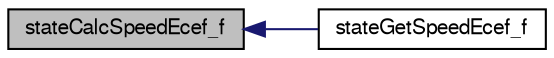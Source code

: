 digraph "stateCalcSpeedEcef_f"
{
  edge [fontname="FreeSans",fontsize="10",labelfontname="FreeSans",labelfontsize="10"];
  node [fontname="FreeSans",fontsize="10",shape=record];
  rankdir="LR";
  Node1 [label="stateCalcSpeedEcef_f",height=0.2,width=0.4,color="black", fillcolor="grey75", style="filled", fontcolor="black"];
  Node1 -> Node2 [dir="back",color="midnightblue",fontsize="10",style="solid",fontname="FreeSans"];
  Node2 [label="stateGetSpeedEcef_f",height=0.2,width=0.4,color="black", fillcolor="white", style="filled",URL="$group__state__velocity.html#gae33d4072bdddf50550019a680f436134",tooltip="Get ground speed in ECEF coordinates (float). "];
}
